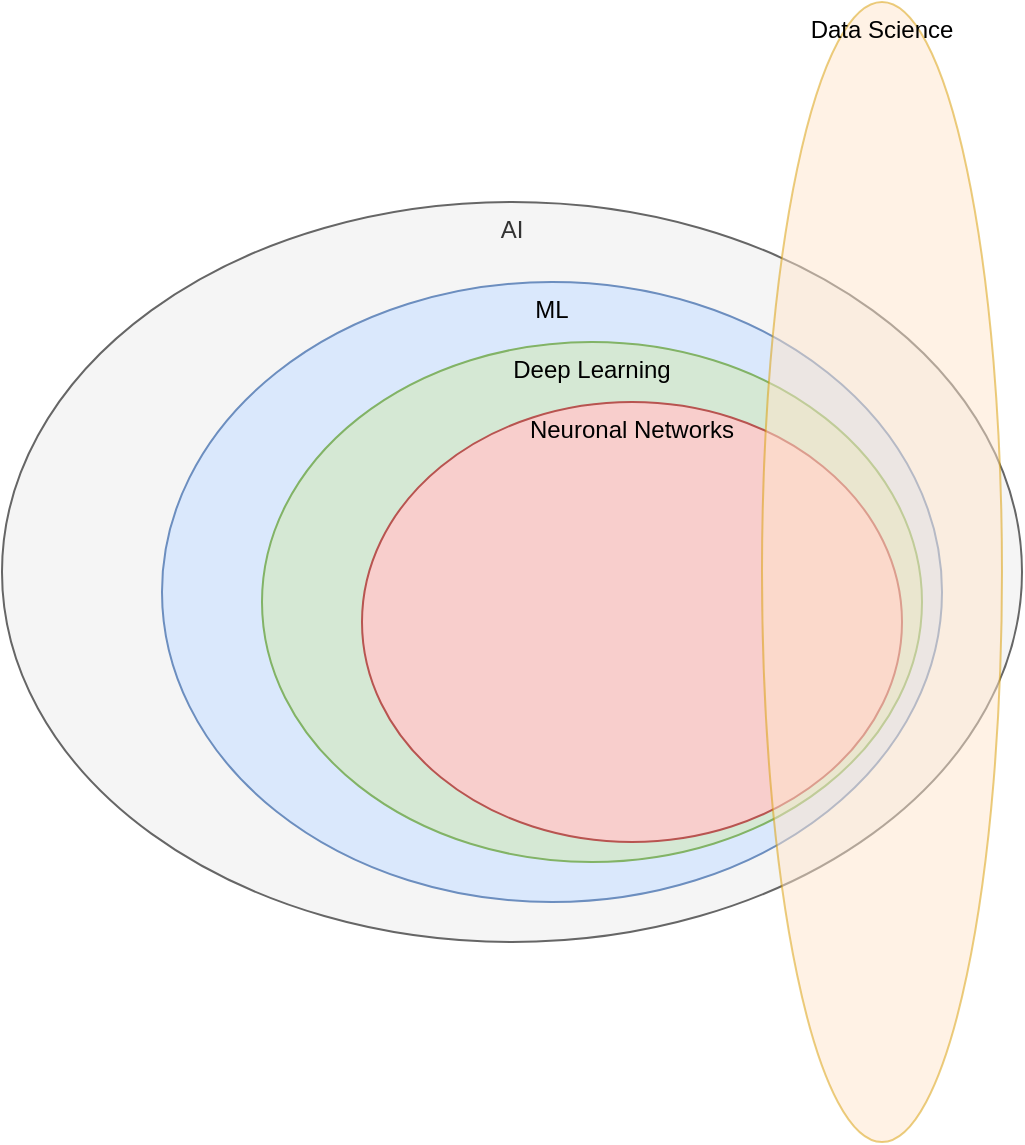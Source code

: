 <mxfile version="24.7.8">
  <diagram name="Page-1" id="MCpIz8lRCv8Zt3A3B-yo">
    <mxGraphModel dx="1098" dy="988" grid="1" gridSize="10" guides="1" tooltips="1" connect="1" arrows="1" fold="1" page="1" pageScale="1" pageWidth="850" pageHeight="1100" math="0" shadow="0">
      <root>
        <mxCell id="0" />
        <mxCell id="1" parent="0" />
        <mxCell id="mHofzHGclkb5rKL9wMxo-1" value="AI" style="ellipse;whiteSpace=wrap;html=1;fillColor=#f5f5f5;fontColor=#333333;strokeColor=#666666;verticalAlign=top;" vertex="1" parent="1">
          <mxGeometry x="160" y="240" width="510" height="370" as="geometry" />
        </mxCell>
        <mxCell id="mHofzHGclkb5rKL9wMxo-2" value="ML" style="ellipse;whiteSpace=wrap;html=1;fillColor=#dae8fc;strokeColor=#6c8ebf;verticalAlign=top;" vertex="1" parent="1">
          <mxGeometry x="240" y="280" width="390" height="310" as="geometry" />
        </mxCell>
        <mxCell id="mHofzHGclkb5rKL9wMxo-3" value="Deep Learning" style="ellipse;whiteSpace=wrap;html=1;fillColor=#d5e8d4;strokeColor=#82b366;verticalAlign=top;" vertex="1" parent="1">
          <mxGeometry x="290" y="310" width="330" height="260" as="geometry" />
        </mxCell>
        <mxCell id="mHofzHGclkb5rKL9wMxo-4" value="Neuronal Networks" style="ellipse;whiteSpace=wrap;html=1;fillColor=#f8cecc;strokeColor=#b85450;verticalAlign=top;" vertex="1" parent="1">
          <mxGeometry x="340" y="340" width="270" height="220" as="geometry" />
        </mxCell>
        <mxCell id="mHofzHGclkb5rKL9wMxo-5" value="Data Science" style="ellipse;whiteSpace=wrap;html=1;fillColor=#ffe6cc;strokeColor=#d79b00;opacity=50;verticalAlign=top;" vertex="1" parent="1">
          <mxGeometry x="540" y="140" width="120" height="570" as="geometry" />
        </mxCell>
      </root>
    </mxGraphModel>
  </diagram>
</mxfile>
